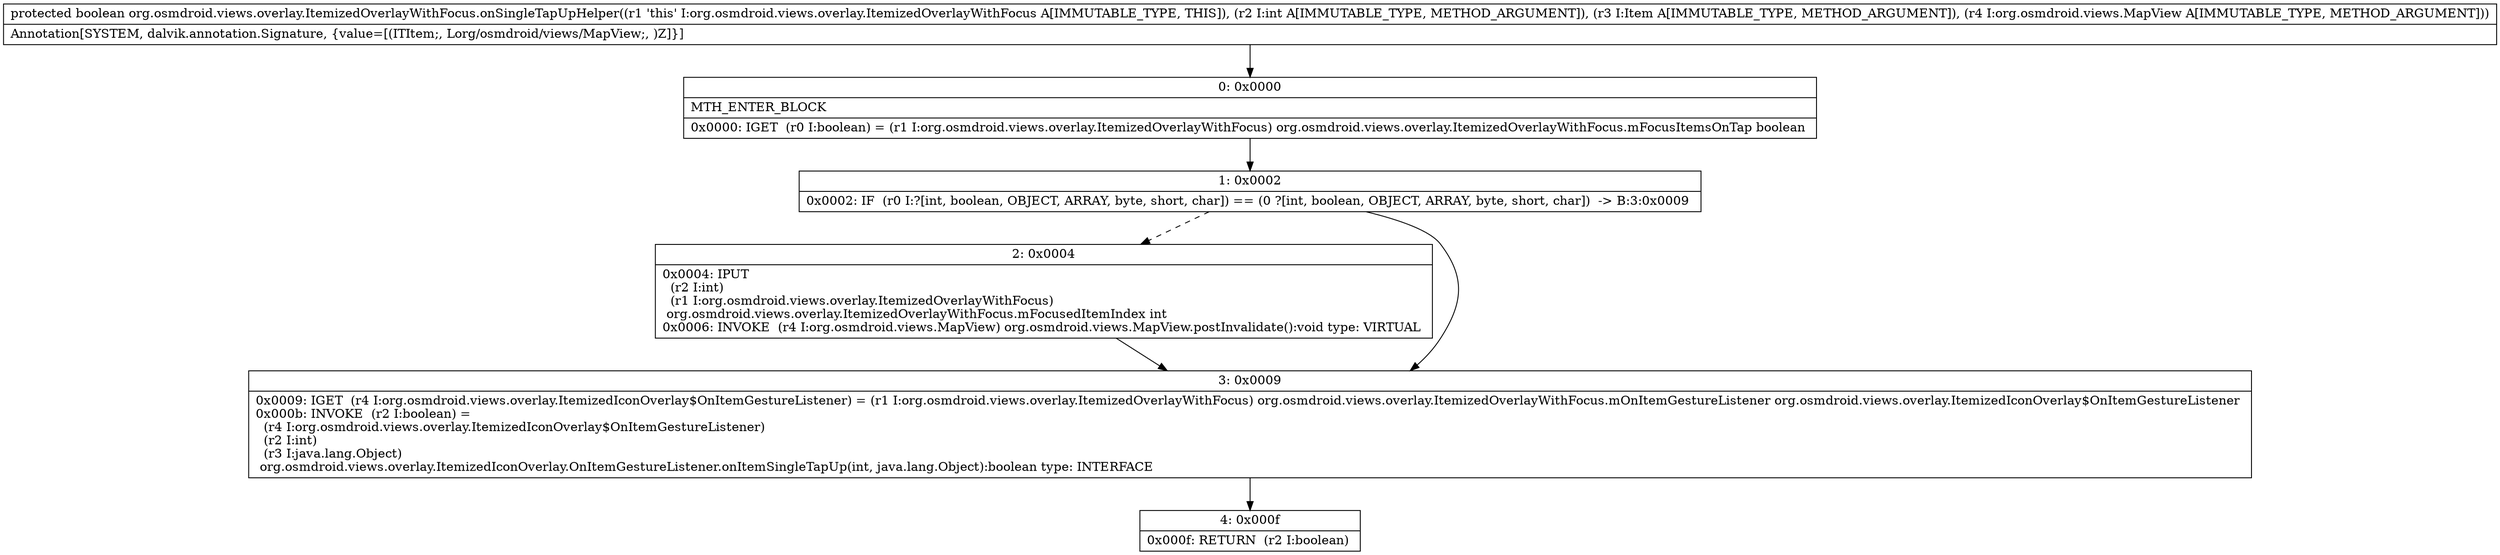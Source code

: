 digraph "CFG fororg.osmdroid.views.overlay.ItemizedOverlayWithFocus.onSingleTapUpHelper(ILorg\/osmdroid\/views\/overlay\/OverlayItem;Lorg\/osmdroid\/views\/MapView;)Z" {
Node_0 [shape=record,label="{0\:\ 0x0000|MTH_ENTER_BLOCK\l|0x0000: IGET  (r0 I:boolean) = (r1 I:org.osmdroid.views.overlay.ItemizedOverlayWithFocus) org.osmdroid.views.overlay.ItemizedOverlayWithFocus.mFocusItemsOnTap boolean \l}"];
Node_1 [shape=record,label="{1\:\ 0x0002|0x0002: IF  (r0 I:?[int, boolean, OBJECT, ARRAY, byte, short, char]) == (0 ?[int, boolean, OBJECT, ARRAY, byte, short, char])  \-\> B:3:0x0009 \l}"];
Node_2 [shape=record,label="{2\:\ 0x0004|0x0004: IPUT  \l  (r2 I:int)\l  (r1 I:org.osmdroid.views.overlay.ItemizedOverlayWithFocus)\l org.osmdroid.views.overlay.ItemizedOverlayWithFocus.mFocusedItemIndex int \l0x0006: INVOKE  (r4 I:org.osmdroid.views.MapView) org.osmdroid.views.MapView.postInvalidate():void type: VIRTUAL \l}"];
Node_3 [shape=record,label="{3\:\ 0x0009|0x0009: IGET  (r4 I:org.osmdroid.views.overlay.ItemizedIconOverlay$OnItemGestureListener) = (r1 I:org.osmdroid.views.overlay.ItemizedOverlayWithFocus) org.osmdroid.views.overlay.ItemizedOverlayWithFocus.mOnItemGestureListener org.osmdroid.views.overlay.ItemizedIconOverlay$OnItemGestureListener \l0x000b: INVOKE  (r2 I:boolean) = \l  (r4 I:org.osmdroid.views.overlay.ItemizedIconOverlay$OnItemGestureListener)\l  (r2 I:int)\l  (r3 I:java.lang.Object)\l org.osmdroid.views.overlay.ItemizedIconOverlay.OnItemGestureListener.onItemSingleTapUp(int, java.lang.Object):boolean type: INTERFACE \l}"];
Node_4 [shape=record,label="{4\:\ 0x000f|0x000f: RETURN  (r2 I:boolean) \l}"];
MethodNode[shape=record,label="{protected boolean org.osmdroid.views.overlay.ItemizedOverlayWithFocus.onSingleTapUpHelper((r1 'this' I:org.osmdroid.views.overlay.ItemizedOverlayWithFocus A[IMMUTABLE_TYPE, THIS]), (r2 I:int A[IMMUTABLE_TYPE, METHOD_ARGUMENT]), (r3 I:Item A[IMMUTABLE_TYPE, METHOD_ARGUMENT]), (r4 I:org.osmdroid.views.MapView A[IMMUTABLE_TYPE, METHOD_ARGUMENT]))  | Annotation[SYSTEM, dalvik.annotation.Signature, \{value=[(ITItem;, Lorg\/osmdroid\/views\/MapView;, )Z]\}]\l}"];
MethodNode -> Node_0;
Node_0 -> Node_1;
Node_1 -> Node_2[style=dashed];
Node_1 -> Node_3;
Node_2 -> Node_3;
Node_3 -> Node_4;
}

